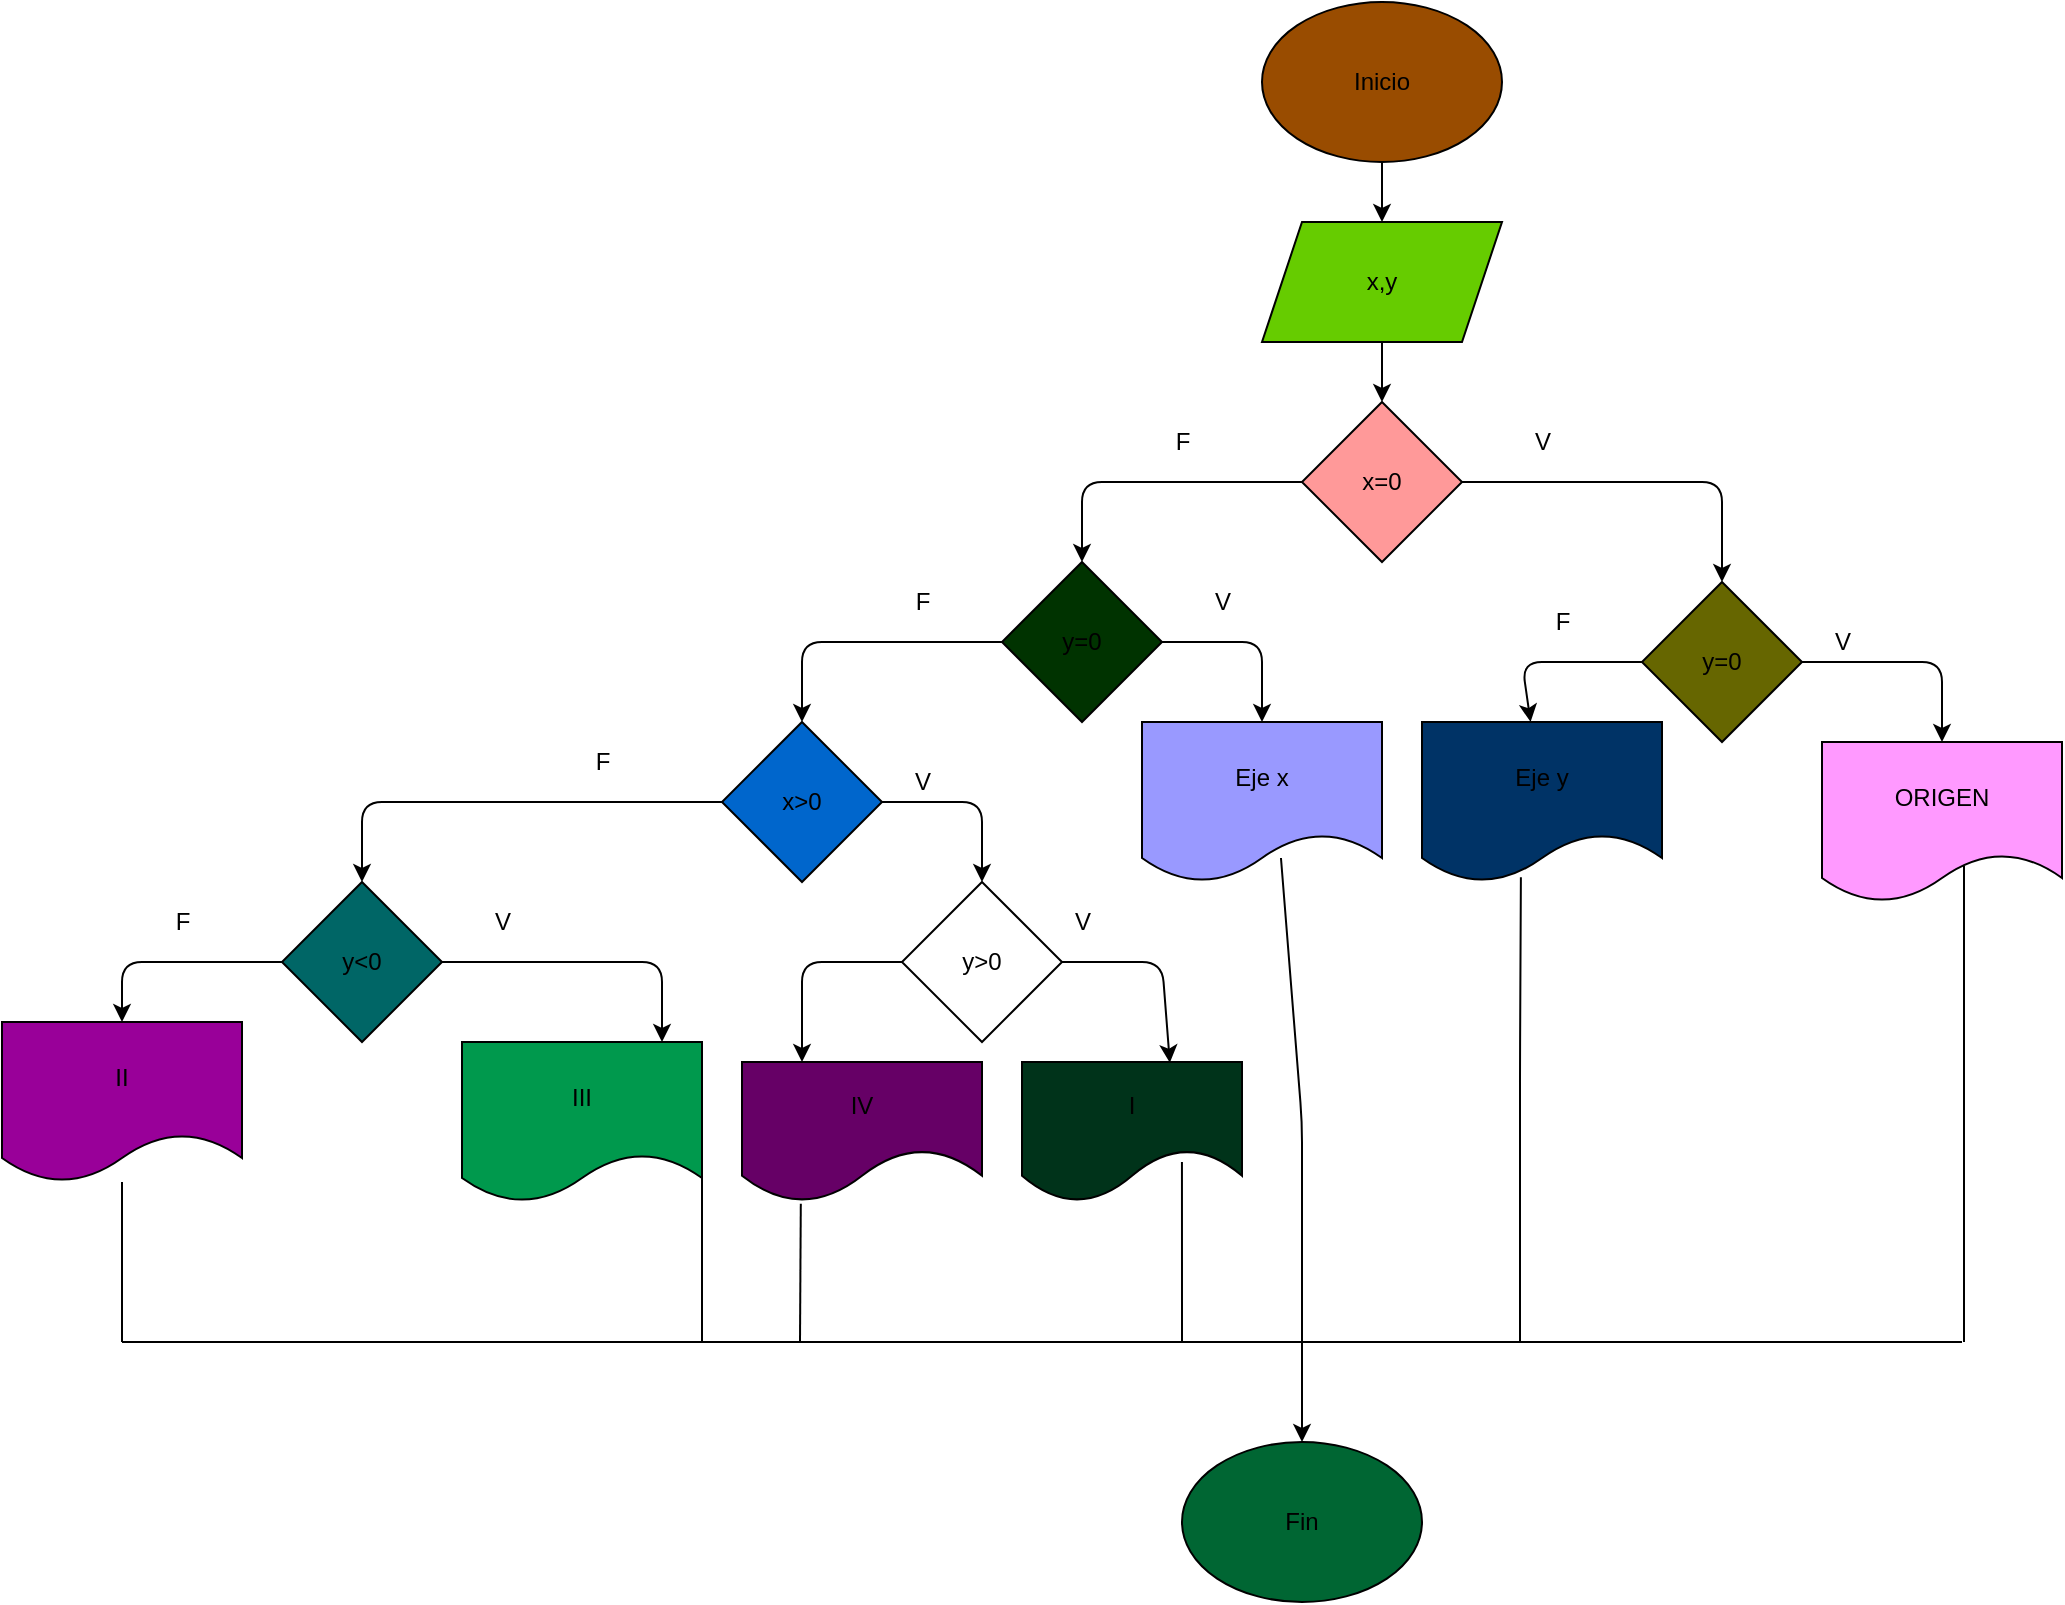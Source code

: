 <mxfile>
    <diagram id="RH0Guv-wzYzNyXTJa42c" name="Página-1">
        <mxGraphModel dx="1749" dy="534" grid="1" gridSize="10" guides="1" tooltips="1" connect="1" arrows="1" fold="1" page="1" pageScale="1" pageWidth="827" pageHeight="1169" math="0" shadow="0">
            <root>
                <mxCell id="0"/>
                <mxCell id="1" parent="0"/>
                <mxCell id="4" value="" style="edgeStyle=none;html=1;" edge="1" parent="1" source="2" target="3">
                    <mxGeometry relative="1" as="geometry"/>
                </mxCell>
                <mxCell id="2" value="Inicio" style="ellipse;whiteSpace=wrap;html=1;fillColor=#994C00;" vertex="1" parent="1">
                    <mxGeometry x="370" y="40" width="120" height="80" as="geometry"/>
                </mxCell>
                <mxCell id="6" value="" style="edgeStyle=none;html=1;" edge="1" parent="1" source="3" target="5">
                    <mxGeometry relative="1" as="geometry"/>
                </mxCell>
                <mxCell id="3" value="x,y" style="shape=parallelogram;perimeter=parallelogramPerimeter;whiteSpace=wrap;html=1;fixedSize=1;fillColor=#66CC00;" vertex="1" parent="1">
                    <mxGeometry x="370" y="150" width="120" height="60" as="geometry"/>
                </mxCell>
                <mxCell id="26" value="" style="edgeStyle=none;html=1;" edge="1" parent="1" source="5" target="25">
                    <mxGeometry relative="1" as="geometry">
                        <Array as="points">
                            <mxPoint x="280" y="280"/>
                        </Array>
                    </mxGeometry>
                </mxCell>
                <mxCell id="28" value="" style="edgeStyle=none;html=1;" edge="1" parent="1" source="5" target="27">
                    <mxGeometry relative="1" as="geometry">
                        <Array as="points">
                            <mxPoint x="600" y="280"/>
                        </Array>
                    </mxGeometry>
                </mxCell>
                <mxCell id="5" value="x=0" style="rhombus;whiteSpace=wrap;html=1;fillColor=#FF9999;" vertex="1" parent="1">
                    <mxGeometry x="390" y="240" width="80" height="80" as="geometry"/>
                </mxCell>
                <mxCell id="30" value="" style="edgeStyle=none;html=1;" edge="1" parent="1" source="25" target="29">
                    <mxGeometry relative="1" as="geometry">
                        <Array as="points">
                            <mxPoint x="140" y="360"/>
                        </Array>
                    </mxGeometry>
                </mxCell>
                <mxCell id="49" value="" style="edgeStyle=none;html=1;" edge="1" parent="1" source="25" target="48">
                    <mxGeometry relative="1" as="geometry">
                        <Array as="points">
                            <mxPoint x="370" y="360"/>
                        </Array>
                    </mxGeometry>
                </mxCell>
                <mxCell id="25" value="y=0" style="rhombus;whiteSpace=wrap;html=1;fillColor=#003300;" vertex="1" parent="1">
                    <mxGeometry x="240" y="320" width="80" height="80" as="geometry"/>
                </mxCell>
                <mxCell id="41" value="" style="edgeStyle=none;html=1;" edge="1" parent="1" source="27" target="40">
                    <mxGeometry relative="1" as="geometry">
                        <Array as="points">
                            <mxPoint x="710" y="370"/>
                        </Array>
                    </mxGeometry>
                </mxCell>
                <mxCell id="43" value="" style="edgeStyle=none;html=1;" edge="1" parent="1" source="27" target="42">
                    <mxGeometry relative="1" as="geometry">
                        <Array as="points">
                            <mxPoint x="500" y="370"/>
                        </Array>
                    </mxGeometry>
                </mxCell>
                <mxCell id="27" value="y=0" style="rhombus;whiteSpace=wrap;html=1;fillColor=#666600;" vertex="1" parent="1">
                    <mxGeometry x="560" y="330" width="80" height="80" as="geometry"/>
                </mxCell>
                <mxCell id="51" value="" style="edgeStyle=none;html=1;" edge="1" parent="1" source="29" target="50">
                    <mxGeometry relative="1" as="geometry">
                        <Array as="points">
                            <mxPoint x="-80" y="440"/>
                            <mxPoint x="-80" y="460"/>
                        </Array>
                    </mxGeometry>
                </mxCell>
                <mxCell id="65" value="" style="edgeStyle=none;html=1;" edge="1" parent="1" source="29" target="64">
                    <mxGeometry relative="1" as="geometry">
                        <Array as="points">
                            <mxPoint x="230" y="440"/>
                        </Array>
                    </mxGeometry>
                </mxCell>
                <mxCell id="29" value="x&amp;gt;0" style="rhombus;whiteSpace=wrap;html=1;fillColor=#0066CC;" vertex="1" parent="1">
                    <mxGeometry x="100" y="400" width="80" height="80" as="geometry"/>
                </mxCell>
                <mxCell id="40" value="ORIGEN" style="shape=document;whiteSpace=wrap;html=1;boundedLbl=1;fillColor=#FF99FF;" vertex="1" parent="1">
                    <mxGeometry x="650" y="410" width="120" height="80" as="geometry"/>
                </mxCell>
                <mxCell id="42" value="Eje y" style="shape=document;whiteSpace=wrap;html=1;boundedLbl=1;fillColor=#003366;" vertex="1" parent="1">
                    <mxGeometry x="450" y="400" width="120" height="80" as="geometry"/>
                </mxCell>
                <mxCell id="115" value="" style="edgeStyle=none;html=1;exitX=0.579;exitY=0.85;exitDx=0;exitDy=0;exitPerimeter=0;" edge="1" parent="1" source="48" target="116">
                    <mxGeometry relative="1" as="geometry">
                        <mxPoint x="390" y="750" as="targetPoint"/>
                        <Array as="points">
                            <mxPoint x="390" y="600"/>
                        </Array>
                    </mxGeometry>
                </mxCell>
                <mxCell id="48" value="Eje x" style="shape=document;whiteSpace=wrap;html=1;boundedLbl=1;fillColor=#9999FF;" vertex="1" parent="1">
                    <mxGeometry x="310" y="400" width="120" height="80" as="geometry"/>
                </mxCell>
                <mxCell id="62" value="" style="edgeStyle=none;html=1;entryX=0.5;entryY=0;entryDx=0;entryDy=0;" edge="1" parent="1" source="50" target="61">
                    <mxGeometry relative="1" as="geometry">
                        <mxPoint x="-170" y="550" as="targetPoint"/>
                        <Array as="points">
                            <mxPoint x="-100" y="520"/>
                            <mxPoint x="-200" y="520"/>
                        </Array>
                    </mxGeometry>
                </mxCell>
                <mxCell id="68" value="" style="edgeStyle=none;html=1;exitX=1;exitY=0.5;exitDx=0;exitDy=0;" edge="1" parent="1" source="50">
                    <mxGeometry relative="1" as="geometry">
                        <mxPoint x="-23" y="520" as="sourcePoint"/>
                        <mxPoint x="70" y="560" as="targetPoint"/>
                        <Array as="points">
                            <mxPoint x="70" y="520"/>
                        </Array>
                    </mxGeometry>
                </mxCell>
                <mxCell id="50" value="y&amp;lt;0" style="rhombus;whiteSpace=wrap;html=1;fillColor=#006666;" vertex="1" parent="1">
                    <mxGeometry x="-120" y="480" width="80" height="80" as="geometry"/>
                </mxCell>
                <mxCell id="61" value="II" style="shape=document;whiteSpace=wrap;html=1;boundedLbl=1;fillColor=#990099;" vertex="1" parent="1">
                    <mxGeometry x="-260" y="550" width="120" height="80" as="geometry"/>
                </mxCell>
                <mxCell id="70" value="" style="edgeStyle=none;html=1;entryX=0.25;entryY=0;entryDx=0;entryDy=0;" edge="1" parent="1" source="64" target="69">
                    <mxGeometry relative="1" as="geometry">
                        <Array as="points">
                            <mxPoint x="140" y="520"/>
                        </Array>
                    </mxGeometry>
                </mxCell>
                <mxCell id="77" value="" style="edgeStyle=none;html=1;entryX=0.672;entryY=0.005;entryDx=0;entryDy=0;entryPerimeter=0;" edge="1" parent="1" source="64" target="75">
                    <mxGeometry relative="1" as="geometry">
                        <Array as="points">
                            <mxPoint x="320" y="520"/>
                        </Array>
                    </mxGeometry>
                </mxCell>
                <mxCell id="64" value="y&amp;gt;0" style="rhombus;whiteSpace=wrap;html=1;" vertex="1" parent="1">
                    <mxGeometry x="190" y="480" width="80" height="80" as="geometry"/>
                </mxCell>
                <mxCell id="67" value="III" style="shape=document;whiteSpace=wrap;html=1;boundedLbl=1;fillColor=#00994D;" vertex="1" parent="1">
                    <mxGeometry x="-30" y="560" width="120" height="80" as="geometry"/>
                </mxCell>
                <mxCell id="69" value="IV" style="shape=document;whiteSpace=wrap;html=1;boundedLbl=1;size=0.375;fillColor=#660066;" vertex="1" parent="1">
                    <mxGeometry x="110" y="570" width="120" height="70" as="geometry"/>
                </mxCell>
                <mxCell id="75" value="I" style="shape=document;whiteSpace=wrap;html=1;boundedLbl=1;size=0.375;fillColor=#00331A;" vertex="1" parent="1">
                    <mxGeometry x="250" y="570" width="110" height="70" as="geometry"/>
                </mxCell>
                <mxCell id="82" value="F" style="text;html=1;align=center;verticalAlign=middle;resizable=0;points=[];autosize=1;strokeColor=none;fillColor=none;" vertex="1" parent="1">
                    <mxGeometry x="320" y="250" width="20" height="20" as="geometry"/>
                </mxCell>
                <mxCell id="83" value="V" style="text;html=1;align=center;verticalAlign=middle;resizable=0;points=[];autosize=1;strokeColor=none;fillColor=none;" vertex="1" parent="1">
                    <mxGeometry x="500" y="250" width="20" height="20" as="geometry"/>
                </mxCell>
                <mxCell id="84" value="F" style="text;html=1;align=center;verticalAlign=middle;resizable=0;points=[];autosize=1;strokeColor=none;fillColor=none;" vertex="1" parent="1">
                    <mxGeometry x="190" y="330" width="20" height="20" as="geometry"/>
                </mxCell>
                <mxCell id="85" value="V" style="text;html=1;align=center;verticalAlign=middle;resizable=0;points=[];autosize=1;strokeColor=none;fillColor=none;" vertex="1" parent="1">
                    <mxGeometry x="340" y="330" width="20" height="20" as="geometry"/>
                </mxCell>
                <mxCell id="86" value="F" style="text;html=1;align=center;verticalAlign=middle;resizable=0;points=[];autosize=1;strokeColor=none;fillColor=none;" vertex="1" parent="1">
                    <mxGeometry x="30" y="410" width="20" height="20" as="geometry"/>
                </mxCell>
                <mxCell id="87" value="V" style="text;html=1;align=center;verticalAlign=middle;resizable=0;points=[];autosize=1;strokeColor=none;fillColor=none;" vertex="1" parent="1">
                    <mxGeometry x="190" y="420" width="20" height="20" as="geometry"/>
                </mxCell>
                <mxCell id="88" value="V" style="text;html=1;align=center;verticalAlign=middle;resizable=0;points=[];autosize=1;strokeColor=none;fillColor=none;" vertex="1" parent="1">
                    <mxGeometry x="270" y="490" width="20" height="20" as="geometry"/>
                </mxCell>
                <mxCell id="89" value="F" style="text;html=1;align=center;verticalAlign=middle;resizable=0;points=[];autosize=1;strokeColor=none;fillColor=none;" vertex="1" parent="1">
                    <mxGeometry x="-180" y="490" width="20" height="20" as="geometry"/>
                </mxCell>
                <mxCell id="90" value="V" style="text;html=1;align=center;verticalAlign=middle;resizable=0;points=[];autosize=1;strokeColor=none;fillColor=none;" vertex="1" parent="1">
                    <mxGeometry x="-20" y="490" width="20" height="20" as="geometry"/>
                </mxCell>
                <mxCell id="91" value="F" style="text;html=1;align=center;verticalAlign=middle;resizable=0;points=[];autosize=1;strokeColor=none;fillColor=none;" vertex="1" parent="1">
                    <mxGeometry x="510" y="340" width="20" height="20" as="geometry"/>
                </mxCell>
                <mxCell id="92" value="V" style="text;html=1;align=center;verticalAlign=middle;resizable=0;points=[];autosize=1;strokeColor=none;fillColor=none;" vertex="1" parent="1">
                    <mxGeometry x="650" y="350" width="20" height="20" as="geometry"/>
                </mxCell>
                <mxCell id="103" value="" style="endArrow=none;html=1;" edge="1" parent="1">
                    <mxGeometry width="50" height="50" relative="1" as="geometry">
                        <mxPoint x="-200" y="710" as="sourcePoint"/>
                        <mxPoint x="-200" y="630" as="targetPoint"/>
                    </mxGeometry>
                </mxCell>
                <mxCell id="107" value="" style="endArrow=none;html=1;" edge="1" parent="1">
                    <mxGeometry width="50" height="50" relative="1" as="geometry">
                        <mxPoint x="720" y="710" as="sourcePoint"/>
                        <mxPoint x="-200" y="710" as="targetPoint"/>
                        <Array as="points">
                            <mxPoint x="-200" y="710"/>
                        </Array>
                    </mxGeometry>
                </mxCell>
                <mxCell id="109" value="" style="endArrow=none;html=1;" edge="1" parent="1">
                    <mxGeometry width="50" height="50" relative="1" as="geometry">
                        <mxPoint x="721" y="710" as="sourcePoint"/>
                        <mxPoint x="721" y="472" as="targetPoint"/>
                        <Array as="points">
                            <mxPoint x="721" y="472"/>
                        </Array>
                    </mxGeometry>
                </mxCell>
                <mxCell id="110" value="" style="endArrow=none;html=1;entryX=1;entryY=0.5;entryDx=0;entryDy=0;" edge="1" parent="1" target="67">
                    <mxGeometry width="50" height="50" relative="1" as="geometry">
                        <mxPoint x="90" y="710" as="sourcePoint"/>
                        <mxPoint x="70" y="650" as="targetPoint"/>
                        <Array as="points"/>
                    </mxGeometry>
                </mxCell>
                <mxCell id="112" value="" style="endArrow=none;html=1;entryX=0.245;entryY=1.012;entryDx=0;entryDy=0;entryPerimeter=0;" edge="1" parent="1" target="69">
                    <mxGeometry width="50" height="50" relative="1" as="geometry">
                        <mxPoint x="139" y="710" as="sourcePoint"/>
                        <mxPoint x="310" y="590" as="targetPoint"/>
                    </mxGeometry>
                </mxCell>
                <mxCell id="114" value="" style="endArrow=none;html=1;entryX=0.727;entryY=0.714;entryDx=0;entryDy=0;entryPerimeter=0;" edge="1" parent="1" target="75">
                    <mxGeometry width="50" height="50" relative="1" as="geometry">
                        <mxPoint x="330" y="710" as="sourcePoint"/>
                        <mxPoint x="310" y="590" as="targetPoint"/>
                        <Array as="points">
                            <mxPoint x="330" y="680"/>
                        </Array>
                    </mxGeometry>
                </mxCell>
                <mxCell id="116" value="Fin" style="ellipse;whiteSpace=wrap;html=1;fillColor=#006633;" vertex="1" parent="1">
                    <mxGeometry x="330" y="760" width="120" height="80" as="geometry"/>
                </mxCell>
                <mxCell id="117" value="" style="endArrow=none;html=1;entryX=0.412;entryY=0.97;entryDx=0;entryDy=0;entryPerimeter=0;" edge="1" parent="1" target="42">
                    <mxGeometry width="50" height="50" relative="1" as="geometry">
                        <mxPoint x="499" y="710" as="sourcePoint"/>
                        <mxPoint x="420" y="460" as="targetPoint"/>
                        <Array as="points">
                            <mxPoint x="499" y="570"/>
                        </Array>
                    </mxGeometry>
                </mxCell>
            </root>
        </mxGraphModel>
    </diagram>
</mxfile>